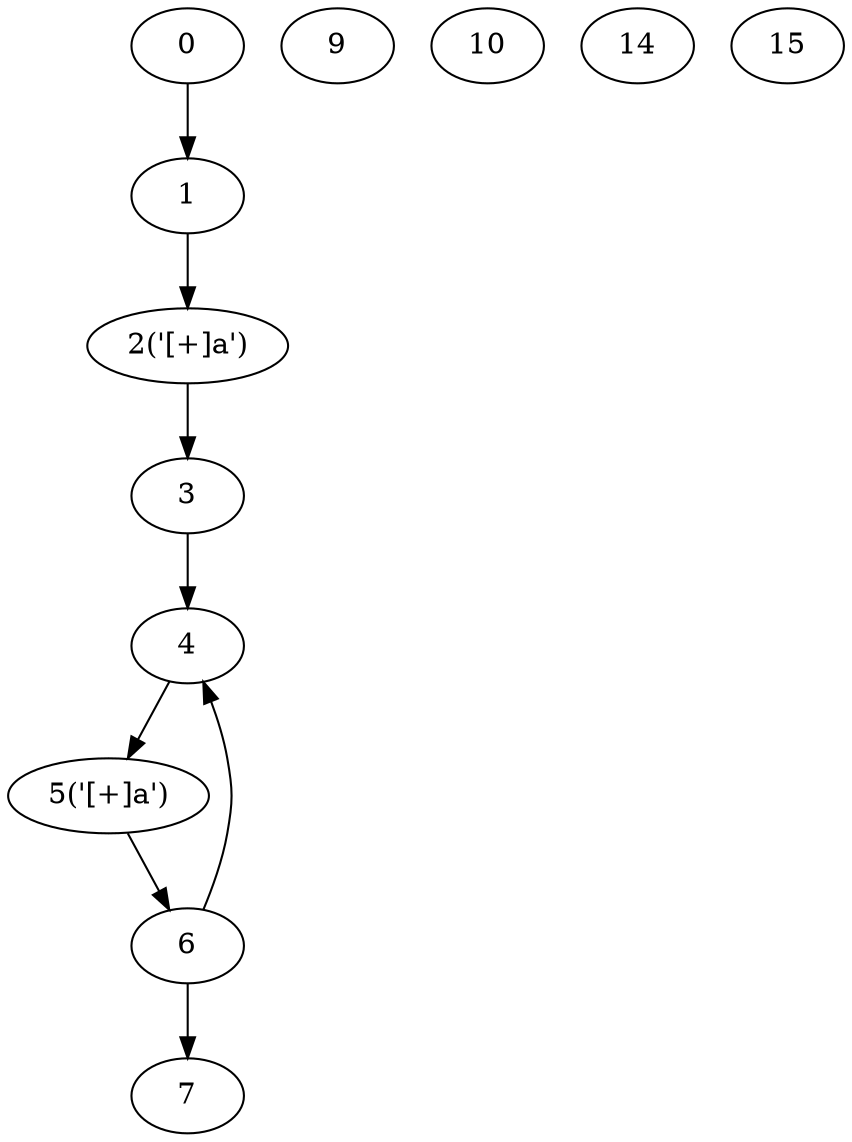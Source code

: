 digraph g {
	0 ;
	1 ;
	2 [label="2('[+]a')"];
	3 ;
	4 ;
	5 [label="5('[+]a')"];
	6 ;
	7 ;
	9 ;
	10 ;
	14 ;
	15 ;
	0->1;
	1->2;
	2->3;
	3->4;
	6->4;
	4->5;
	5->6;
	6->7;
}
